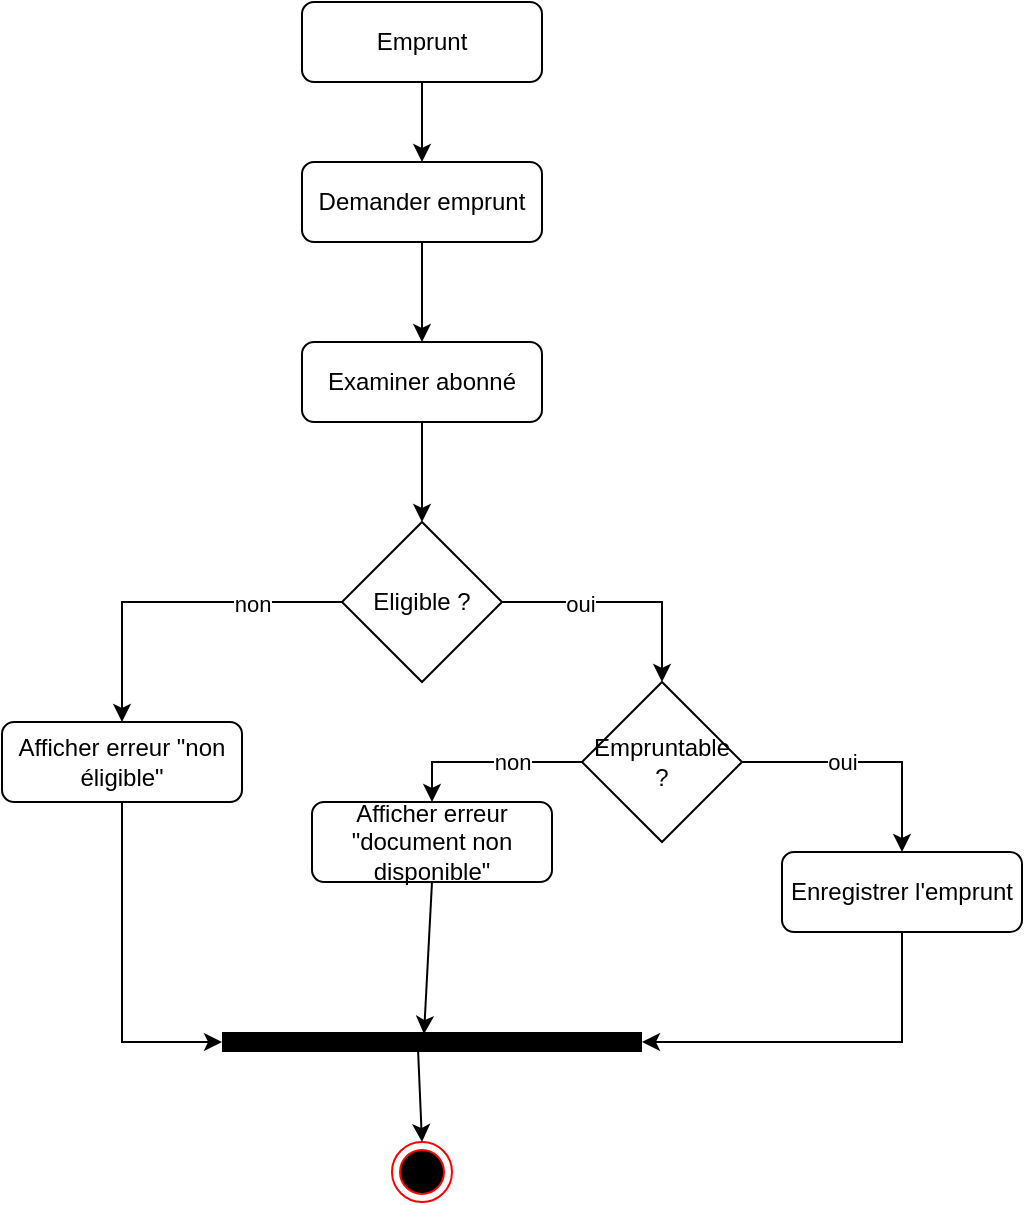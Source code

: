 <mxfile version="27.0.9">
  <diagram name="Page-1" id="IfuAwRlGMQyrpKaP67ah">
    <mxGraphModel dx="1360" dy="793" grid="1" gridSize="10" guides="1" tooltips="1" connect="1" arrows="1" fold="1" page="1" pageScale="1" pageWidth="827" pageHeight="1169" math="0" shadow="0">
      <root>
        <mxCell id="0" />
        <mxCell id="1" parent="0" />
        <mxCell id="cqp6TmZRe166Ien4XK5x-4" style="edgeStyle=orthogonalEdgeStyle;rounded=0;orthogonalLoop=1;jettySize=auto;html=1;" edge="1" parent="1" source="cqp6TmZRe166Ien4XK5x-1" target="cqp6TmZRe166Ien4XK5x-3">
          <mxGeometry relative="1" as="geometry" />
        </mxCell>
        <mxCell id="cqp6TmZRe166Ien4XK5x-1" value="Emprunt" style="rounded=1;whiteSpace=wrap;html=1;" vertex="1" parent="1">
          <mxGeometry x="340" y="120" width="120" height="40" as="geometry" />
        </mxCell>
        <mxCell id="cqp6TmZRe166Ien4XK5x-6" style="edgeStyle=orthogonalEdgeStyle;rounded=0;orthogonalLoop=1;jettySize=auto;html=1;" edge="1" parent="1" source="cqp6TmZRe166Ien4XK5x-3" target="cqp6TmZRe166Ien4XK5x-5">
          <mxGeometry relative="1" as="geometry" />
        </mxCell>
        <mxCell id="cqp6TmZRe166Ien4XK5x-3" value="Demander emprunt" style="rounded=1;whiteSpace=wrap;html=1;" vertex="1" parent="1">
          <mxGeometry x="340" y="200" width="120" height="40" as="geometry" />
        </mxCell>
        <mxCell id="cqp6TmZRe166Ien4XK5x-5" value="Examiner abonné" style="rounded=1;whiteSpace=wrap;html=1;" vertex="1" parent="1">
          <mxGeometry x="340" y="290" width="120" height="40" as="geometry" />
        </mxCell>
        <mxCell id="cqp6TmZRe166Ien4XK5x-18" style="edgeStyle=orthogonalEdgeStyle;rounded=0;orthogonalLoop=1;jettySize=auto;html=1;entryX=0.5;entryY=0;entryDx=0;entryDy=0;" edge="1" parent="1" source="cqp6TmZRe166Ien4XK5x-7" target="cqp6TmZRe166Ien4XK5x-9">
          <mxGeometry relative="1" as="geometry" />
        </mxCell>
        <mxCell id="cqp6TmZRe166Ien4XK5x-27" value="oui" style="edgeLabel;html=1;align=center;verticalAlign=middle;resizable=0;points=[];" vertex="1" connectable="0" parent="cqp6TmZRe166Ien4XK5x-18">
          <mxGeometry x="-0.35" y="-1" relative="1" as="geometry">
            <mxPoint as="offset" />
          </mxGeometry>
        </mxCell>
        <mxCell id="cqp6TmZRe166Ien4XK5x-20" style="edgeStyle=orthogonalEdgeStyle;rounded=0;orthogonalLoop=1;jettySize=auto;html=1;entryX=0.5;entryY=0;entryDx=0;entryDy=0;" edge="1" parent="1" source="cqp6TmZRe166Ien4XK5x-7" target="cqp6TmZRe166Ien4XK5x-19">
          <mxGeometry relative="1" as="geometry" />
        </mxCell>
        <mxCell id="cqp6TmZRe166Ien4XK5x-28" value="non" style="edgeLabel;html=1;align=center;verticalAlign=middle;resizable=0;points=[];" vertex="1" connectable="0" parent="cqp6TmZRe166Ien4XK5x-20">
          <mxGeometry x="-0.471" y="1" relative="1" as="geometry">
            <mxPoint as="offset" />
          </mxGeometry>
        </mxCell>
        <mxCell id="cqp6TmZRe166Ien4XK5x-7" value="Eligible ?" style="rhombus;whiteSpace=wrap;html=1;" vertex="1" parent="1">
          <mxGeometry x="360" y="380" width="80" height="80" as="geometry" />
        </mxCell>
        <mxCell id="cqp6TmZRe166Ien4XK5x-16" style="edgeStyle=orthogonalEdgeStyle;rounded=0;orthogonalLoop=1;jettySize=auto;html=1;entryX=0.5;entryY=0;entryDx=0;entryDy=0;" edge="1" parent="1" source="cqp6TmZRe166Ien4XK5x-9" target="cqp6TmZRe166Ien4XK5x-14">
          <mxGeometry relative="1" as="geometry" />
        </mxCell>
        <mxCell id="cqp6TmZRe166Ien4XK5x-17" value="oui" style="edgeLabel;html=1;align=center;verticalAlign=middle;resizable=0;points=[];" vertex="1" connectable="0" parent="cqp6TmZRe166Ien4XK5x-16">
          <mxGeometry x="-0.024" y="-3" relative="1" as="geometry">
            <mxPoint x="-11" y="-3" as="offset" />
          </mxGeometry>
        </mxCell>
        <mxCell id="cqp6TmZRe166Ien4XK5x-23" style="edgeStyle=orthogonalEdgeStyle;rounded=0;orthogonalLoop=1;jettySize=auto;html=1;entryX=0.5;entryY=0;entryDx=0;entryDy=0;" edge="1" parent="1" source="cqp6TmZRe166Ien4XK5x-9" target="cqp6TmZRe166Ien4XK5x-22">
          <mxGeometry relative="1" as="geometry" />
        </mxCell>
        <mxCell id="cqp6TmZRe166Ien4XK5x-29" value="non" style="edgeLabel;html=1;align=center;verticalAlign=middle;resizable=0;points=[];" vertex="1" connectable="0" parent="cqp6TmZRe166Ien4XK5x-23">
          <mxGeometry x="-0.263" relative="1" as="geometry">
            <mxPoint as="offset" />
          </mxGeometry>
        </mxCell>
        <mxCell id="cqp6TmZRe166Ien4XK5x-9" value="Empruntable ?" style="rhombus;whiteSpace=wrap;html=1;" vertex="1" parent="1">
          <mxGeometry x="480" y="460" width="80" height="80" as="geometry" />
        </mxCell>
        <mxCell id="cqp6TmZRe166Ien4XK5x-10" value="" style="ellipse;html=1;shape=endState;fillColor=#000000;strokeColor=#ff0000;" vertex="1" parent="1">
          <mxGeometry x="385" y="690" width="30" height="30" as="geometry" />
        </mxCell>
        <mxCell id="cqp6TmZRe166Ien4XK5x-11" value="" style="line;strokeWidth=10;fillColor=none;align=left;verticalAlign=middle;spacingTop=-1;spacingLeft=3;spacingRight=3;rotatable=0;labelPosition=right;points=[];portConstraint=eastwest;strokeColor=inherit;" vertex="1" parent="1">
          <mxGeometry x="300" y="630" width="210" height="20" as="geometry" />
        </mxCell>
        <mxCell id="cqp6TmZRe166Ien4XK5x-12" value="" style="edgeStyle=none;orthogonalLoop=1;jettySize=auto;html=1;rounded=0;exitX=0.467;exitY=0.75;exitDx=0;exitDy=0;exitPerimeter=0;entryX=0.5;entryY=0;entryDx=0;entryDy=0;" edge="1" parent="1" source="cqp6TmZRe166Ien4XK5x-11" target="cqp6TmZRe166Ien4XK5x-10">
          <mxGeometry width="100" relative="1" as="geometry">
            <mxPoint x="340" y="670" as="sourcePoint" />
            <mxPoint x="440" y="670" as="targetPoint" />
            <Array as="points" />
          </mxGeometry>
        </mxCell>
        <mxCell id="cqp6TmZRe166Ien4XK5x-15" style="edgeStyle=orthogonalEdgeStyle;rounded=0;orthogonalLoop=1;jettySize=auto;html=1;" edge="1" parent="1" source="cqp6TmZRe166Ien4XK5x-14" target="cqp6TmZRe166Ien4XK5x-11">
          <mxGeometry relative="1" as="geometry" />
        </mxCell>
        <mxCell id="cqp6TmZRe166Ien4XK5x-14" value="Enregistrer l&#39;emprunt" style="rounded=1;whiteSpace=wrap;html=1;" vertex="1" parent="1">
          <mxGeometry x="580" y="545" width="120" height="40" as="geometry" />
        </mxCell>
        <mxCell id="cqp6TmZRe166Ien4XK5x-21" style="edgeStyle=orthogonalEdgeStyle;rounded=0;orthogonalLoop=1;jettySize=auto;html=1;" edge="1" parent="1" source="cqp6TmZRe166Ien4XK5x-19" target="cqp6TmZRe166Ien4XK5x-11">
          <mxGeometry relative="1" as="geometry" />
        </mxCell>
        <mxCell id="cqp6TmZRe166Ien4XK5x-19" value="Afficher erreur &quot;non éligible&quot;" style="rounded=1;whiteSpace=wrap;html=1;" vertex="1" parent="1">
          <mxGeometry x="190" y="480" width="120" height="40" as="geometry" />
        </mxCell>
        <mxCell id="cqp6TmZRe166Ien4XK5x-22" value="Afficher erreur &quot;document non disponible&quot;" style="rounded=1;whiteSpace=wrap;html=1;" vertex="1" parent="1">
          <mxGeometry x="345" y="520" width="120" height="40" as="geometry" />
        </mxCell>
        <mxCell id="cqp6TmZRe166Ien4XK5x-25" value="" style="edgeStyle=none;orthogonalLoop=1;jettySize=auto;html=1;rounded=0;exitX=0.5;exitY=1;exitDx=0;exitDy=0;entryX=0.481;entryY=0.3;entryDx=0;entryDy=0;entryPerimeter=0;" edge="1" parent="1" source="cqp6TmZRe166Ien4XK5x-22" target="cqp6TmZRe166Ien4XK5x-11">
          <mxGeometry width="100" relative="1" as="geometry">
            <mxPoint x="360" y="600" as="sourcePoint" />
            <mxPoint x="460" y="600" as="targetPoint" />
            <Array as="points" />
          </mxGeometry>
        </mxCell>
        <mxCell id="cqp6TmZRe166Ien4XK5x-26" value="" style="edgeStyle=none;orthogonalLoop=1;jettySize=auto;html=1;rounded=0;exitX=0.5;exitY=1;exitDx=0;exitDy=0;entryX=0.5;entryY=0;entryDx=0;entryDy=0;" edge="1" parent="1" source="cqp6TmZRe166Ien4XK5x-5" target="cqp6TmZRe166Ien4XK5x-7">
          <mxGeometry width="100" relative="1" as="geometry">
            <mxPoint x="380" y="360" as="sourcePoint" />
            <mxPoint x="480" y="360" as="targetPoint" />
            <Array as="points" />
          </mxGeometry>
        </mxCell>
      </root>
    </mxGraphModel>
  </diagram>
</mxfile>
